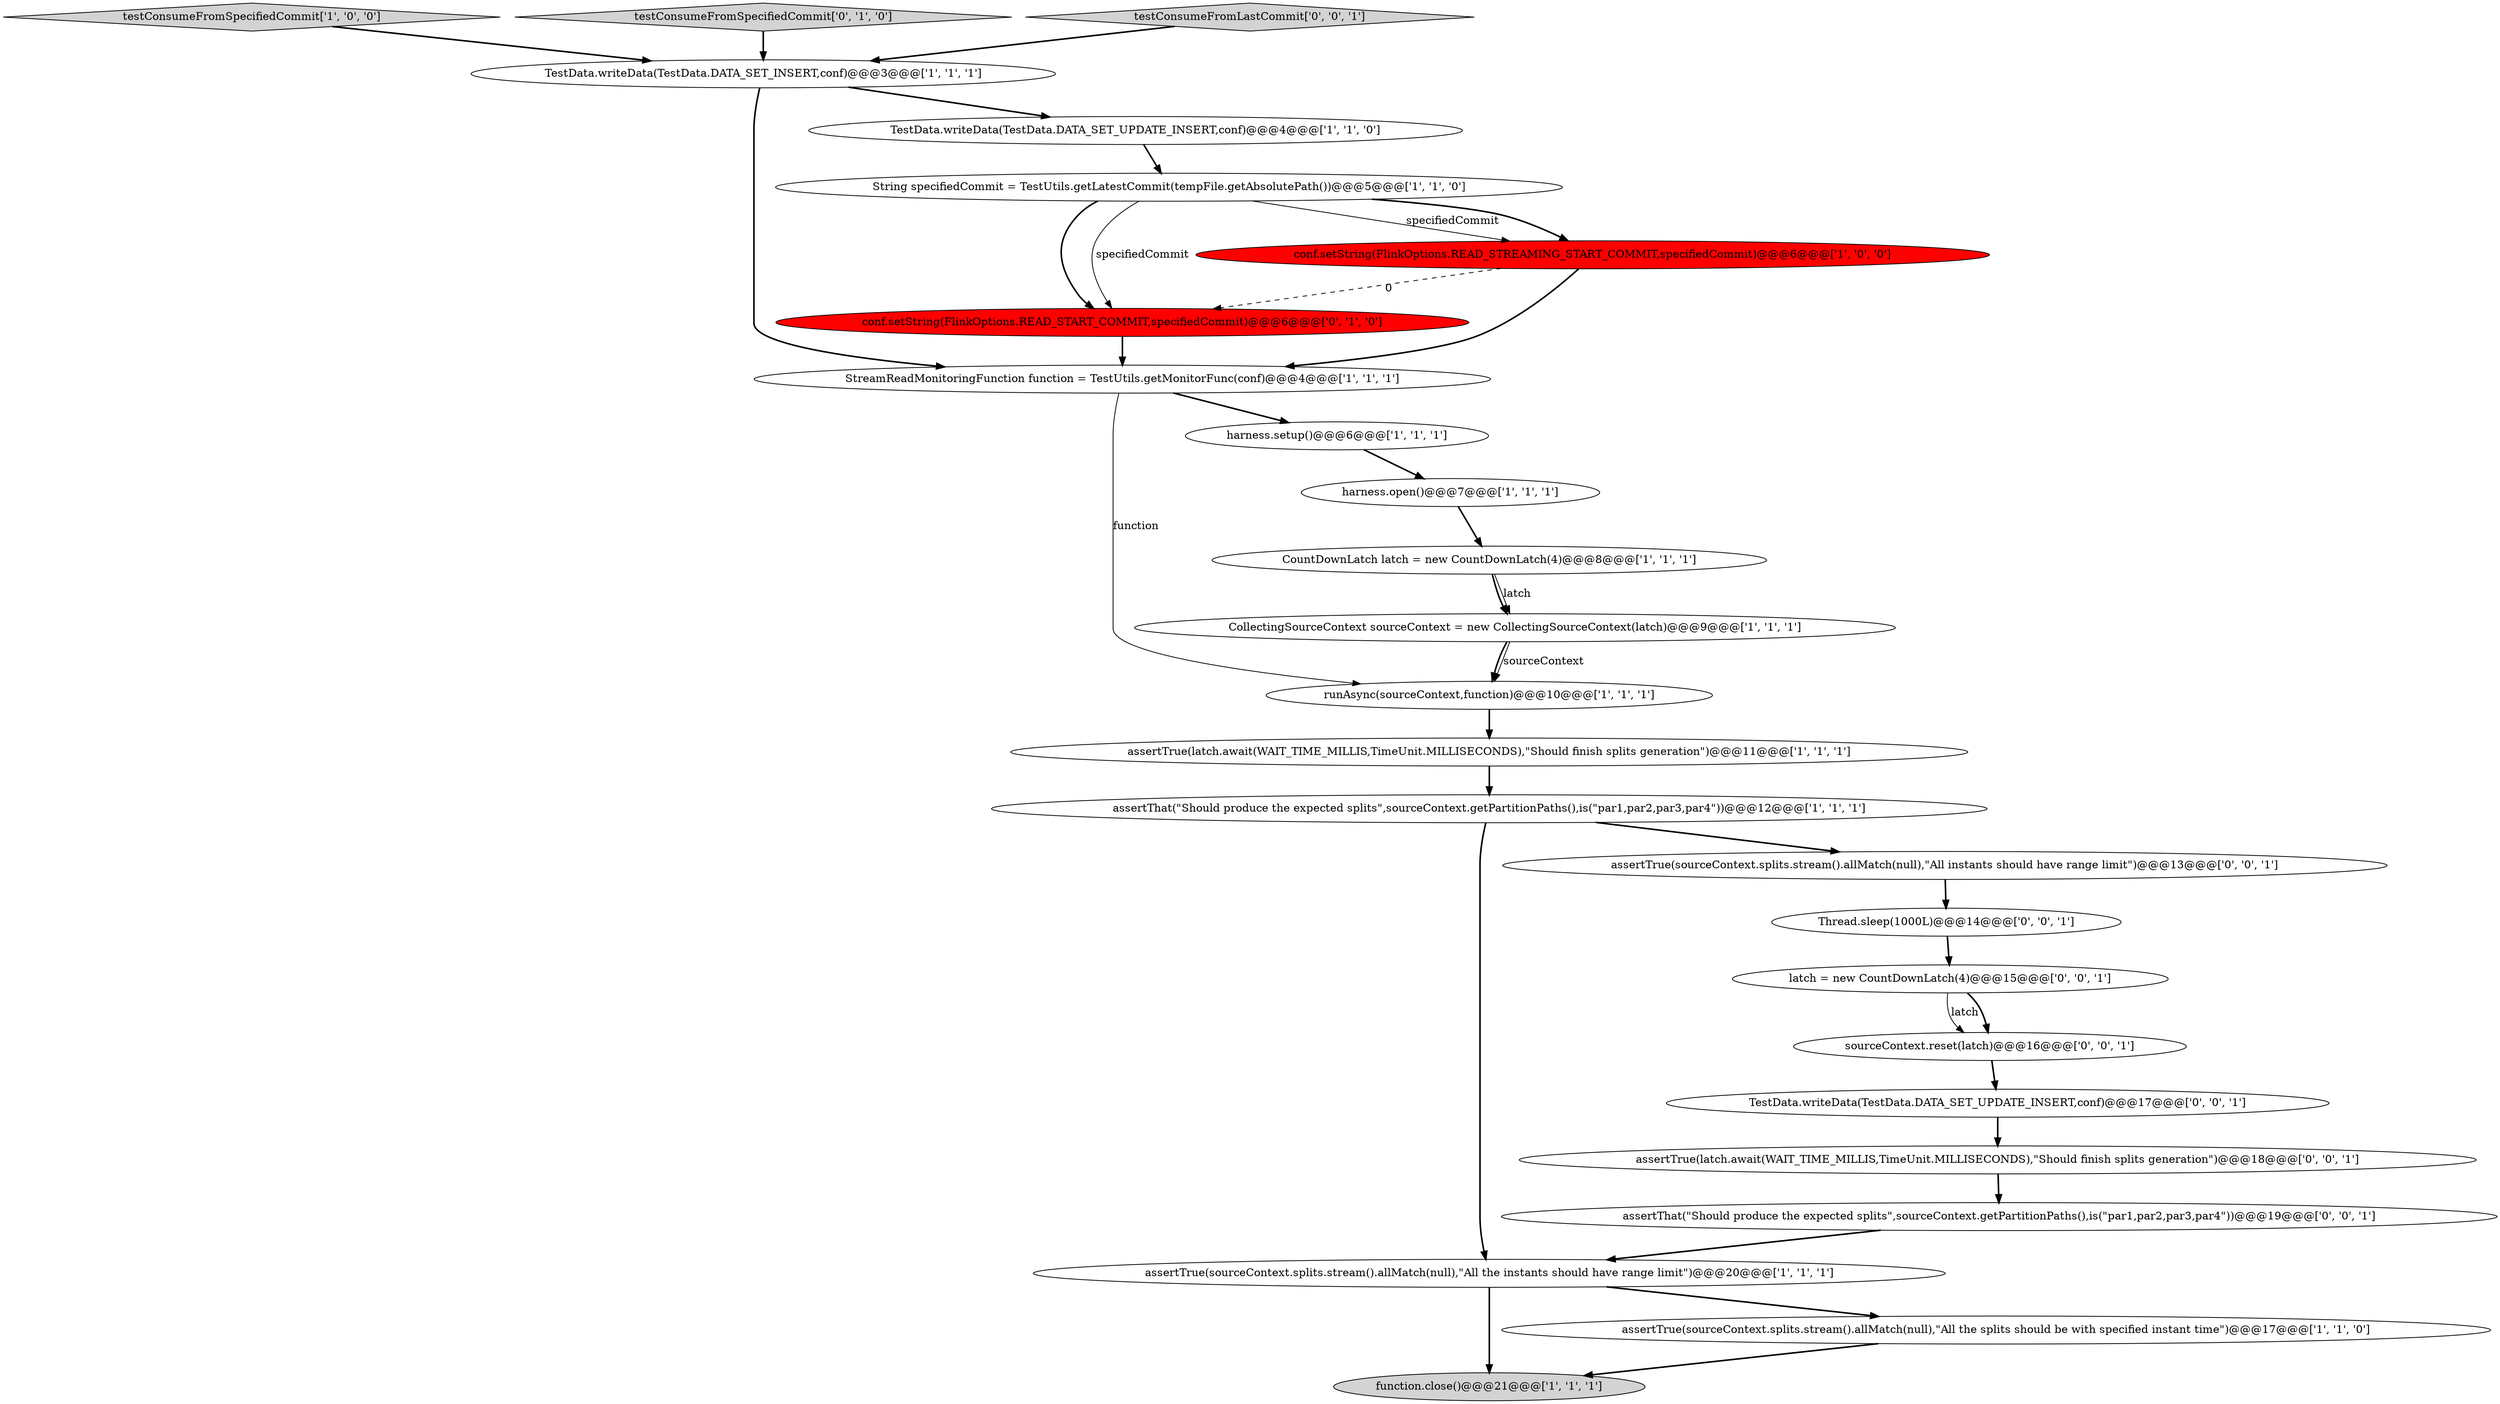 digraph {
0 [style = filled, label = "runAsync(sourceContext,function)@@@10@@@['1', '1', '1']", fillcolor = white, shape = ellipse image = "AAA0AAABBB1BBB"];
5 [style = filled, label = "testConsumeFromSpecifiedCommit['1', '0', '0']", fillcolor = lightgray, shape = diamond image = "AAA0AAABBB1BBB"];
8 [style = filled, label = "assertThat(\"Should produce the expected splits\",sourceContext.getPartitionPaths(),is(\"par1,par2,par3,par4\"))@@@12@@@['1', '1', '1']", fillcolor = white, shape = ellipse image = "AAA0AAABBB1BBB"];
2 [style = filled, label = "harness.setup()@@@6@@@['1', '1', '1']", fillcolor = white, shape = ellipse image = "AAA0AAABBB1BBB"];
11 [style = filled, label = "CollectingSourceContext sourceContext = new CollectingSourceContext(latch)@@@9@@@['1', '1', '1']", fillcolor = white, shape = ellipse image = "AAA0AAABBB1BBB"];
14 [style = filled, label = "CountDownLatch latch = new CountDownLatch(4)@@@8@@@['1', '1', '1']", fillcolor = white, shape = ellipse image = "AAA0AAABBB1BBB"];
6 [style = filled, label = "function.close()@@@21@@@['1', '1', '1']", fillcolor = lightgray, shape = ellipse image = "AAA0AAABBB1BBB"];
9 [style = filled, label = "TestData.writeData(TestData.DATA_SET_INSERT,conf)@@@3@@@['1', '1', '1']", fillcolor = white, shape = ellipse image = "AAA0AAABBB1BBB"];
16 [style = filled, label = "conf.setString(FlinkOptions.READ_START_COMMIT,specifiedCommit)@@@6@@@['0', '1', '0']", fillcolor = red, shape = ellipse image = "AAA1AAABBB2BBB"];
22 [style = filled, label = "TestData.writeData(TestData.DATA_SET_UPDATE_INSERT,conf)@@@17@@@['0', '0', '1']", fillcolor = white, shape = ellipse image = "AAA0AAABBB3BBB"];
12 [style = filled, label = "assertTrue(sourceContext.splits.stream().allMatch(null),\"All the splits should be with specified instant time\")@@@17@@@['1', '1', '0']", fillcolor = white, shape = ellipse image = "AAA0AAABBB1BBB"];
3 [style = filled, label = "assertTrue(sourceContext.splits.stream().allMatch(null),\"All the instants should have range limit\")@@@20@@@['1', '1', '1']", fillcolor = white, shape = ellipse image = "AAA0AAABBB1BBB"];
15 [style = filled, label = "StreamReadMonitoringFunction function = TestUtils.getMonitorFunc(conf)@@@4@@@['1', '1', '1']", fillcolor = white, shape = ellipse image = "AAA0AAABBB1BBB"];
25 [style = filled, label = "latch = new CountDownLatch(4)@@@15@@@['0', '0', '1']", fillcolor = white, shape = ellipse image = "AAA0AAABBB3BBB"];
18 [style = filled, label = "assertTrue(sourceContext.splits.stream().allMatch(null),\"All instants should have range limit\")@@@13@@@['0', '0', '1']", fillcolor = white, shape = ellipse image = "AAA0AAABBB3BBB"];
13 [style = filled, label = "conf.setString(FlinkOptions.READ_STREAMING_START_COMMIT,specifiedCommit)@@@6@@@['1', '0', '0']", fillcolor = red, shape = ellipse image = "AAA1AAABBB1BBB"];
23 [style = filled, label = "assertTrue(latch.await(WAIT_TIME_MILLIS,TimeUnit.MILLISECONDS),\"Should finish splits generation\")@@@18@@@['0', '0', '1']", fillcolor = white, shape = ellipse image = "AAA0AAABBB3BBB"];
24 [style = filled, label = "Thread.sleep(1000L)@@@14@@@['0', '0', '1']", fillcolor = white, shape = ellipse image = "AAA0AAABBB3BBB"];
1 [style = filled, label = "TestData.writeData(TestData.DATA_SET_UPDATE_INSERT,conf)@@@4@@@['1', '1', '0']", fillcolor = white, shape = ellipse image = "AAA0AAABBB1BBB"];
10 [style = filled, label = "String specifiedCommit = TestUtils.getLatestCommit(tempFile.getAbsolutePath())@@@5@@@['1', '1', '0']", fillcolor = white, shape = ellipse image = "AAA0AAABBB1BBB"];
17 [style = filled, label = "testConsumeFromSpecifiedCommit['0', '1', '0']", fillcolor = lightgray, shape = diamond image = "AAA0AAABBB2BBB"];
20 [style = filled, label = "testConsumeFromLastCommit['0', '0', '1']", fillcolor = lightgray, shape = diamond image = "AAA0AAABBB3BBB"];
7 [style = filled, label = "harness.open()@@@7@@@['1', '1', '1']", fillcolor = white, shape = ellipse image = "AAA0AAABBB1BBB"];
19 [style = filled, label = "assertThat(\"Should produce the expected splits\",sourceContext.getPartitionPaths(),is(\"par1,par2,par3,par4\"))@@@19@@@['0', '0', '1']", fillcolor = white, shape = ellipse image = "AAA0AAABBB3BBB"];
4 [style = filled, label = "assertTrue(latch.await(WAIT_TIME_MILLIS,TimeUnit.MILLISECONDS),\"Should finish splits generation\")@@@11@@@['1', '1', '1']", fillcolor = white, shape = ellipse image = "AAA0AAABBB1BBB"];
21 [style = filled, label = "sourceContext.reset(latch)@@@16@@@['0', '0', '1']", fillcolor = white, shape = ellipse image = "AAA0AAABBB3BBB"];
16->15 [style = bold, label=""];
15->2 [style = bold, label=""];
18->24 [style = bold, label=""];
5->9 [style = bold, label=""];
20->9 [style = bold, label=""];
8->18 [style = bold, label=""];
17->9 [style = bold, label=""];
25->21 [style = solid, label="latch"];
8->3 [style = bold, label=""];
3->6 [style = bold, label=""];
3->12 [style = bold, label=""];
12->6 [style = bold, label=""];
22->23 [style = bold, label=""];
10->13 [style = solid, label="specifiedCommit"];
7->14 [style = bold, label=""];
11->0 [style = bold, label=""];
10->16 [style = bold, label=""];
10->13 [style = bold, label=""];
11->0 [style = solid, label="sourceContext"];
0->4 [style = bold, label=""];
21->22 [style = bold, label=""];
9->15 [style = bold, label=""];
24->25 [style = bold, label=""];
15->0 [style = solid, label="function"];
23->19 [style = bold, label=""];
4->8 [style = bold, label=""];
13->15 [style = bold, label=""];
10->16 [style = solid, label="specifiedCommit"];
2->7 [style = bold, label=""];
9->1 [style = bold, label=""];
1->10 [style = bold, label=""];
14->11 [style = bold, label=""];
19->3 [style = bold, label=""];
25->21 [style = bold, label=""];
13->16 [style = dashed, label="0"];
14->11 [style = solid, label="latch"];
}
